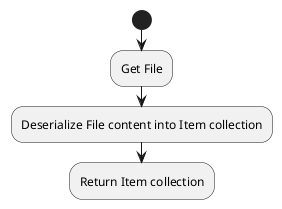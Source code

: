 @startuml
'https://plantuml.com/activity-diagram-beta

start
    :Get File;
    :Deserialize File content into Item collection;
    :Return Item collection;

@enduml
